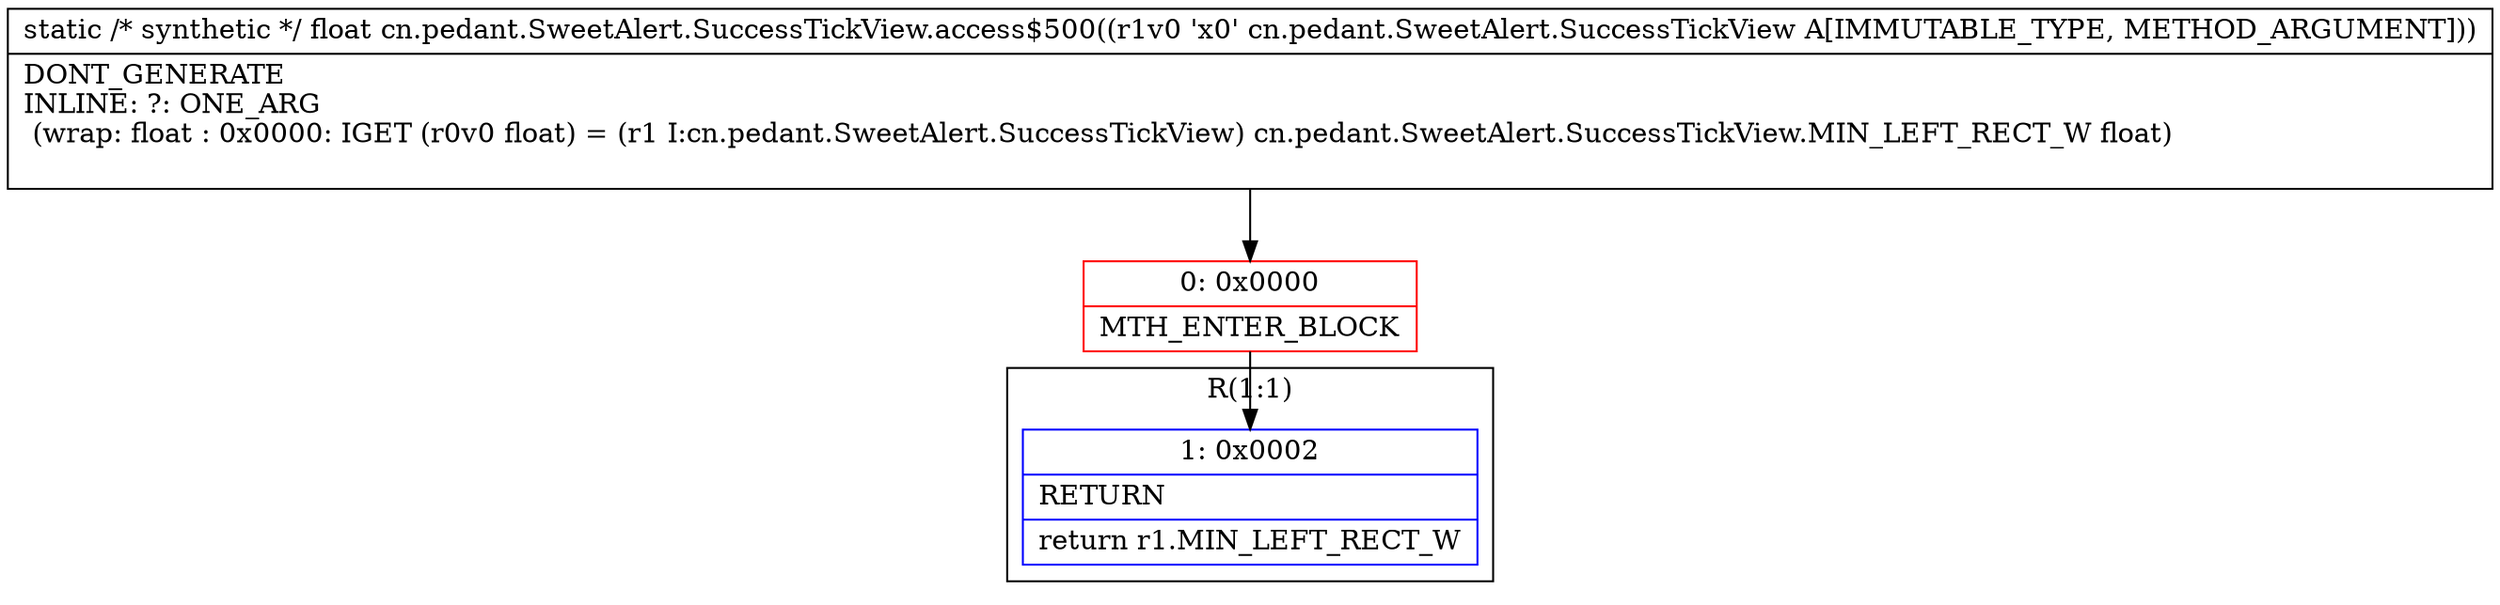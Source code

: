 digraph "CFG forcn.pedant.SweetAlert.SuccessTickView.access$500(Lcn\/pedant\/SweetAlert\/SuccessTickView;)F" {
subgraph cluster_Region_566738435 {
label = "R(1:1)";
node [shape=record,color=blue];
Node_1 [shape=record,label="{1\:\ 0x0002|RETURN\l|return r1.MIN_LEFT_RECT_W\l}"];
}
Node_0 [shape=record,color=red,label="{0\:\ 0x0000|MTH_ENTER_BLOCK\l}"];
MethodNode[shape=record,label="{static \/* synthetic *\/ float cn.pedant.SweetAlert.SuccessTickView.access$500((r1v0 'x0' cn.pedant.SweetAlert.SuccessTickView A[IMMUTABLE_TYPE, METHOD_ARGUMENT]))  | DONT_GENERATE\lINLINE: ?: ONE_ARG  \l  (wrap: float : 0x0000: IGET  (r0v0 float) = (r1 I:cn.pedant.SweetAlert.SuccessTickView) cn.pedant.SweetAlert.SuccessTickView.MIN_LEFT_RECT_W float)\l\l}"];
MethodNode -> Node_0;
Node_0 -> Node_1;
}

